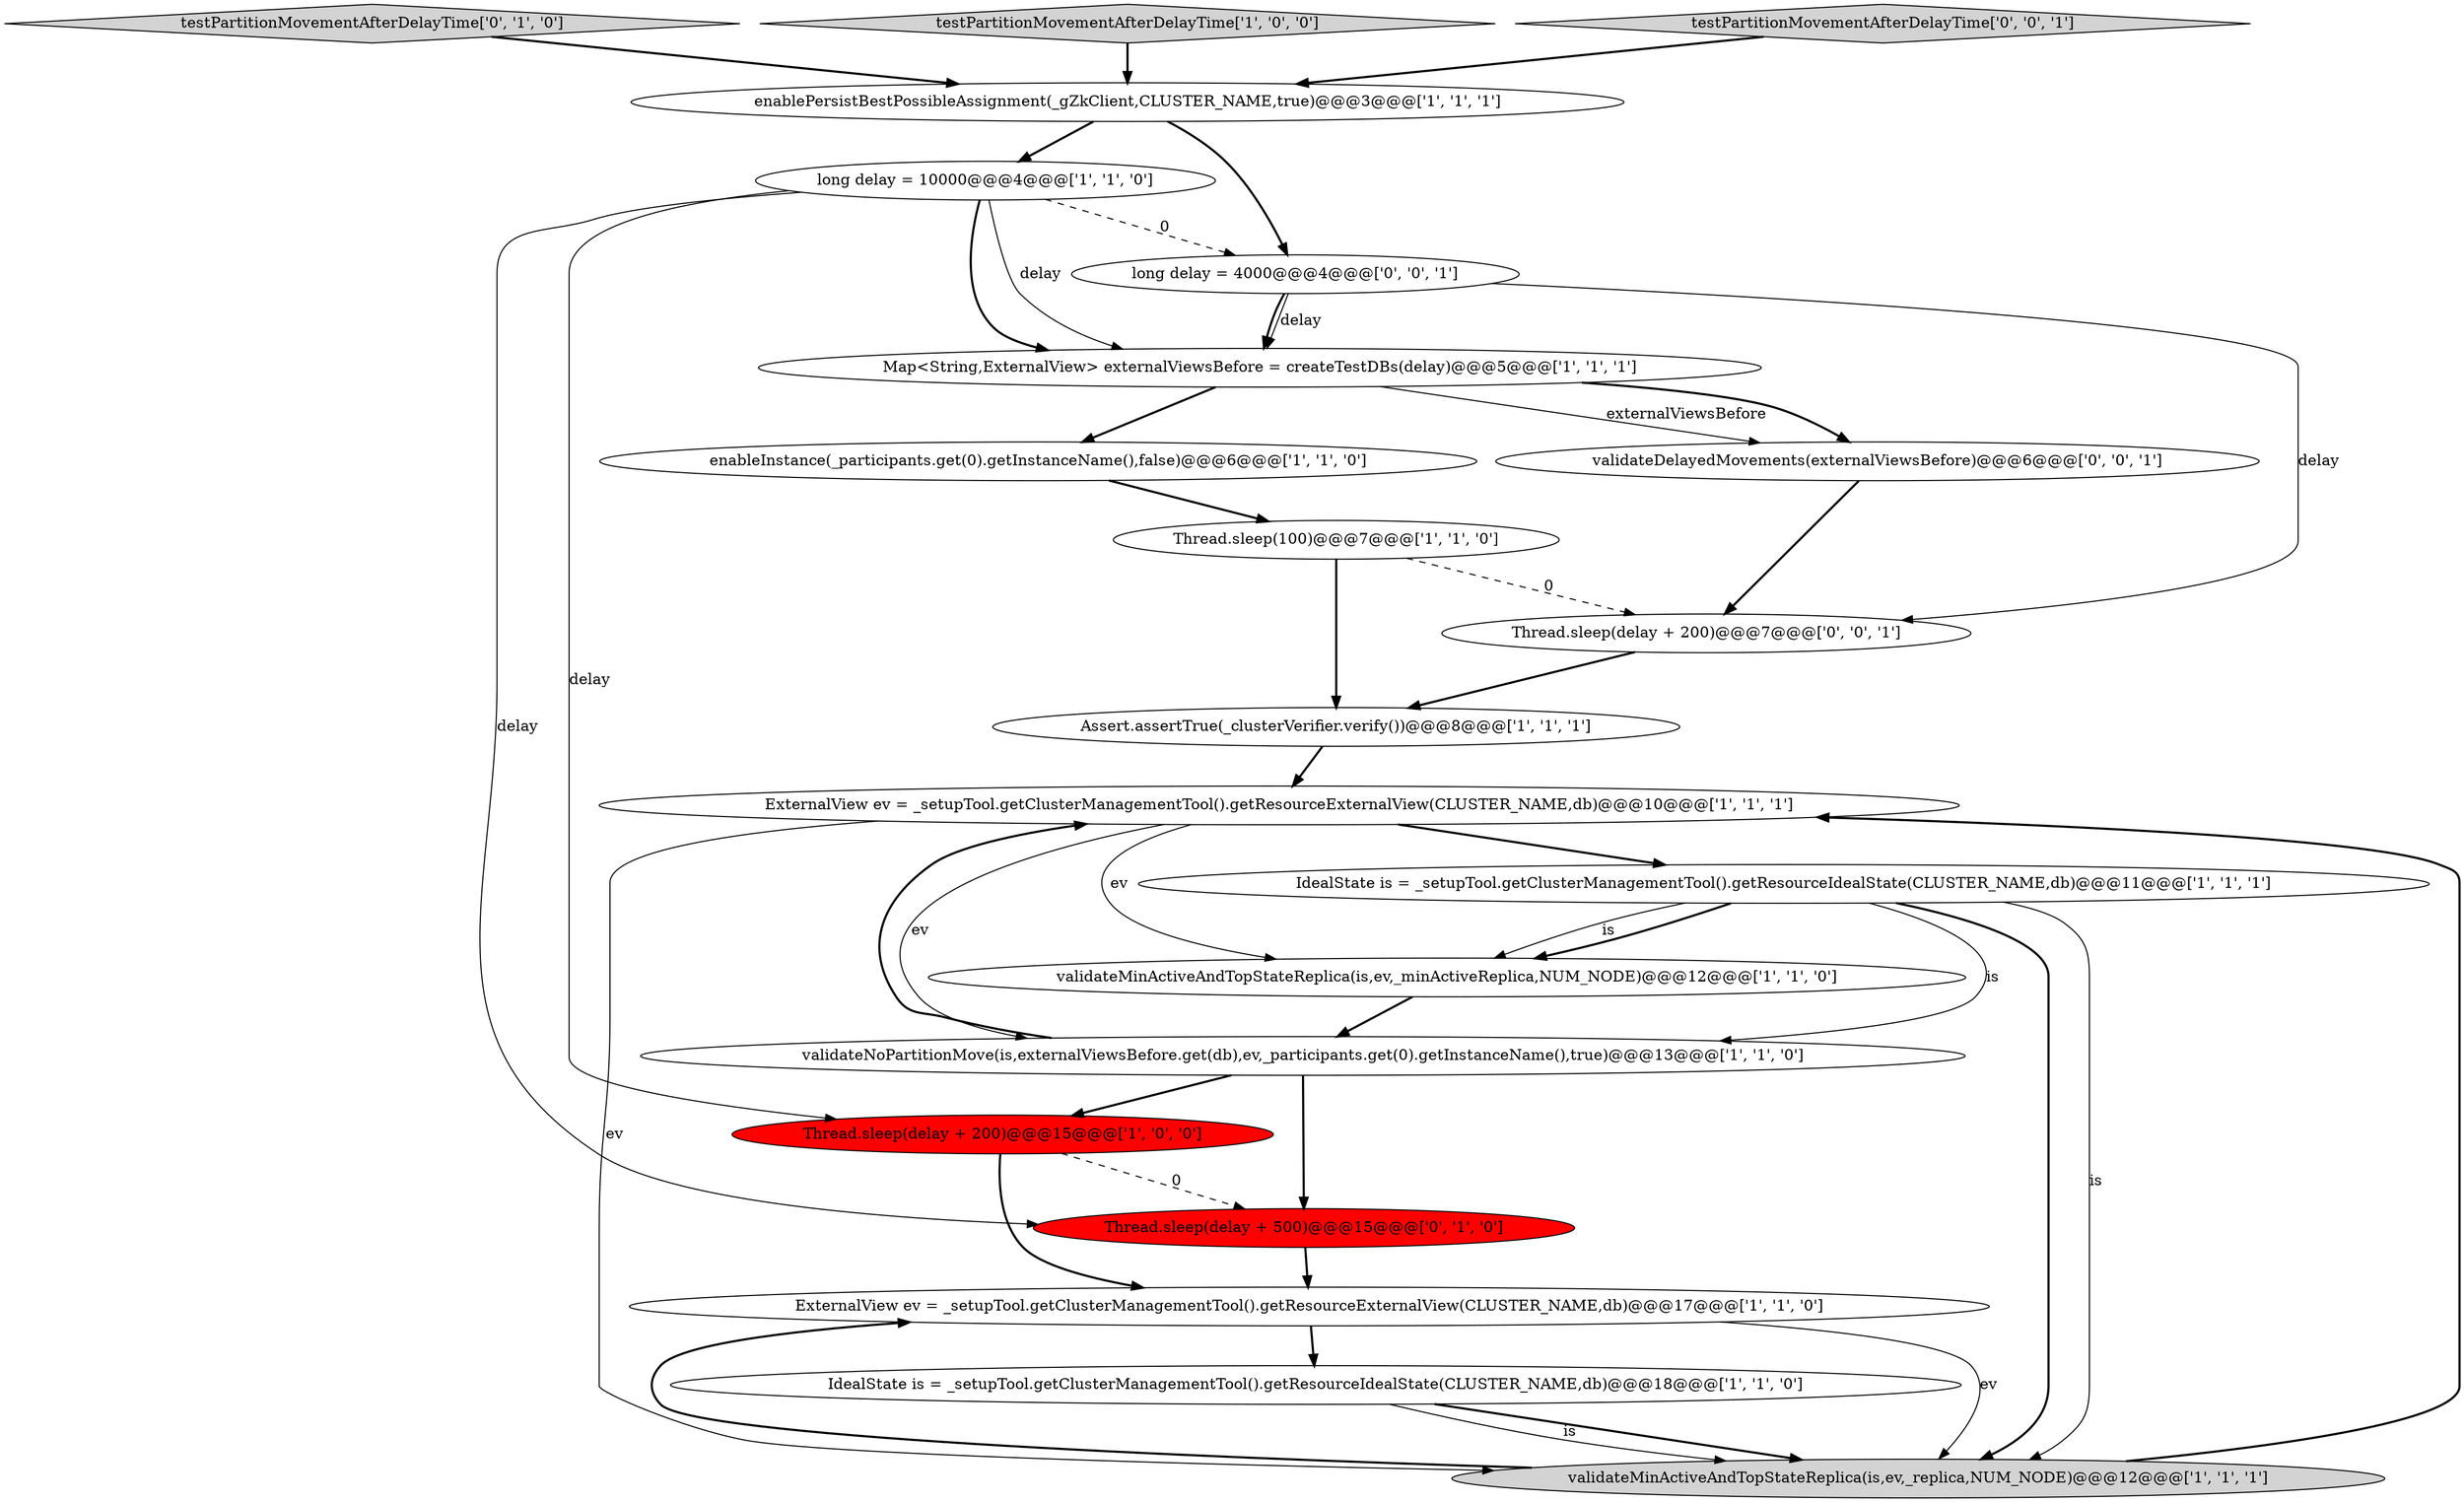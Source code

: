digraph {
16 [style = filled, label = "testPartitionMovementAfterDelayTime['0', '1', '0']", fillcolor = lightgray, shape = diamond image = "AAA0AAABBB2BBB"];
17 [style = filled, label = "validateDelayedMovements(externalViewsBefore)@@@6@@@['0', '0', '1']", fillcolor = white, shape = ellipse image = "AAA0AAABBB3BBB"];
1 [style = filled, label = "ExternalView ev = _setupTool.getClusterManagementTool().getResourceExternalView(CLUSTER_NAME,db)@@@10@@@['1', '1', '1']", fillcolor = white, shape = ellipse image = "AAA0AAABBB1BBB"];
18 [style = filled, label = "long delay = 4000@@@4@@@['0', '0', '1']", fillcolor = white, shape = ellipse image = "AAA0AAABBB3BBB"];
20 [style = filled, label = "Thread.sleep(delay + 200)@@@7@@@['0', '0', '1']", fillcolor = white, shape = ellipse image = "AAA0AAABBB3BBB"];
5 [style = filled, label = "Thread.sleep(100)@@@7@@@['1', '1', '0']", fillcolor = white, shape = ellipse image = "AAA0AAABBB1BBB"];
14 [style = filled, label = "testPartitionMovementAfterDelayTime['1', '0', '0']", fillcolor = lightgray, shape = diamond image = "AAA0AAABBB1BBB"];
8 [style = filled, label = "ExternalView ev = _setupTool.getClusterManagementTool().getResourceExternalView(CLUSTER_NAME,db)@@@17@@@['1', '1', '0']", fillcolor = white, shape = ellipse image = "AAA0AAABBB1BBB"];
15 [style = filled, label = "Thread.sleep(delay + 500)@@@15@@@['0', '1', '0']", fillcolor = red, shape = ellipse image = "AAA1AAABBB2BBB"];
9 [style = filled, label = "validateNoPartitionMove(is,externalViewsBefore.get(db),ev,_participants.get(0).getInstanceName(),true)@@@13@@@['1', '1', '0']", fillcolor = white, shape = ellipse image = "AAA0AAABBB1BBB"];
19 [style = filled, label = "testPartitionMovementAfterDelayTime['0', '0', '1']", fillcolor = lightgray, shape = diamond image = "AAA0AAABBB3BBB"];
3 [style = filled, label = "IdealState is = _setupTool.getClusterManagementTool().getResourceIdealState(CLUSTER_NAME,db)@@@18@@@['1', '1', '0']", fillcolor = white, shape = ellipse image = "AAA0AAABBB1BBB"];
11 [style = filled, label = "Thread.sleep(delay + 200)@@@15@@@['1', '0', '0']", fillcolor = red, shape = ellipse image = "AAA1AAABBB1BBB"];
7 [style = filled, label = "validateMinActiveAndTopStateReplica(is,ev,_replica,NUM_NODE)@@@12@@@['1', '1', '1']", fillcolor = lightgray, shape = ellipse image = "AAA0AAABBB1BBB"];
2 [style = filled, label = "enableInstance(_participants.get(0).getInstanceName(),false)@@@6@@@['1', '1', '0']", fillcolor = white, shape = ellipse image = "AAA0AAABBB1BBB"];
10 [style = filled, label = "validateMinActiveAndTopStateReplica(is,ev,_minActiveReplica,NUM_NODE)@@@12@@@['1', '1', '0']", fillcolor = white, shape = ellipse image = "AAA0AAABBB1BBB"];
6 [style = filled, label = "IdealState is = _setupTool.getClusterManagementTool().getResourceIdealState(CLUSTER_NAME,db)@@@11@@@['1', '1', '1']", fillcolor = white, shape = ellipse image = "AAA0AAABBB1BBB"];
0 [style = filled, label = "Assert.assertTrue(_clusterVerifier.verify())@@@8@@@['1', '1', '1']", fillcolor = white, shape = ellipse image = "AAA0AAABBB1BBB"];
12 [style = filled, label = "enablePersistBestPossibleAssignment(_gZkClient,CLUSTER_NAME,true)@@@3@@@['1', '1', '1']", fillcolor = white, shape = ellipse image = "AAA0AAABBB1BBB"];
13 [style = filled, label = "Map<String,ExternalView> externalViewsBefore = createTestDBs(delay)@@@5@@@['1', '1', '1']", fillcolor = white, shape = ellipse image = "AAA0AAABBB1BBB"];
4 [style = filled, label = "long delay = 10000@@@4@@@['1', '1', '0']", fillcolor = white, shape = ellipse image = "AAA0AAABBB1BBB"];
4->18 [style = dashed, label="0"];
7->1 [style = bold, label=""];
9->11 [style = bold, label=""];
4->11 [style = solid, label="delay"];
19->12 [style = bold, label=""];
4->15 [style = solid, label="delay"];
11->15 [style = dashed, label="0"];
1->7 [style = solid, label="ev"];
4->13 [style = bold, label=""];
8->3 [style = bold, label=""];
20->0 [style = bold, label=""];
8->7 [style = solid, label="ev"];
13->17 [style = solid, label="externalViewsBefore"];
6->10 [style = solid, label="is"];
1->10 [style = solid, label="ev"];
18->13 [style = solid, label="delay"];
7->8 [style = bold, label=""];
1->9 [style = solid, label="ev"];
5->20 [style = dashed, label="0"];
18->20 [style = solid, label="delay"];
13->17 [style = bold, label=""];
1->6 [style = bold, label=""];
5->0 [style = bold, label=""];
12->4 [style = bold, label=""];
3->7 [style = bold, label=""];
6->7 [style = solid, label="is"];
9->15 [style = bold, label=""];
0->1 [style = bold, label=""];
6->10 [style = bold, label=""];
14->12 [style = bold, label=""];
4->13 [style = solid, label="delay"];
12->18 [style = bold, label=""];
18->13 [style = bold, label=""];
11->8 [style = bold, label=""];
17->20 [style = bold, label=""];
10->9 [style = bold, label=""];
9->1 [style = bold, label=""];
6->7 [style = bold, label=""];
16->12 [style = bold, label=""];
15->8 [style = bold, label=""];
6->9 [style = solid, label="is"];
3->7 [style = solid, label="is"];
2->5 [style = bold, label=""];
13->2 [style = bold, label=""];
}
